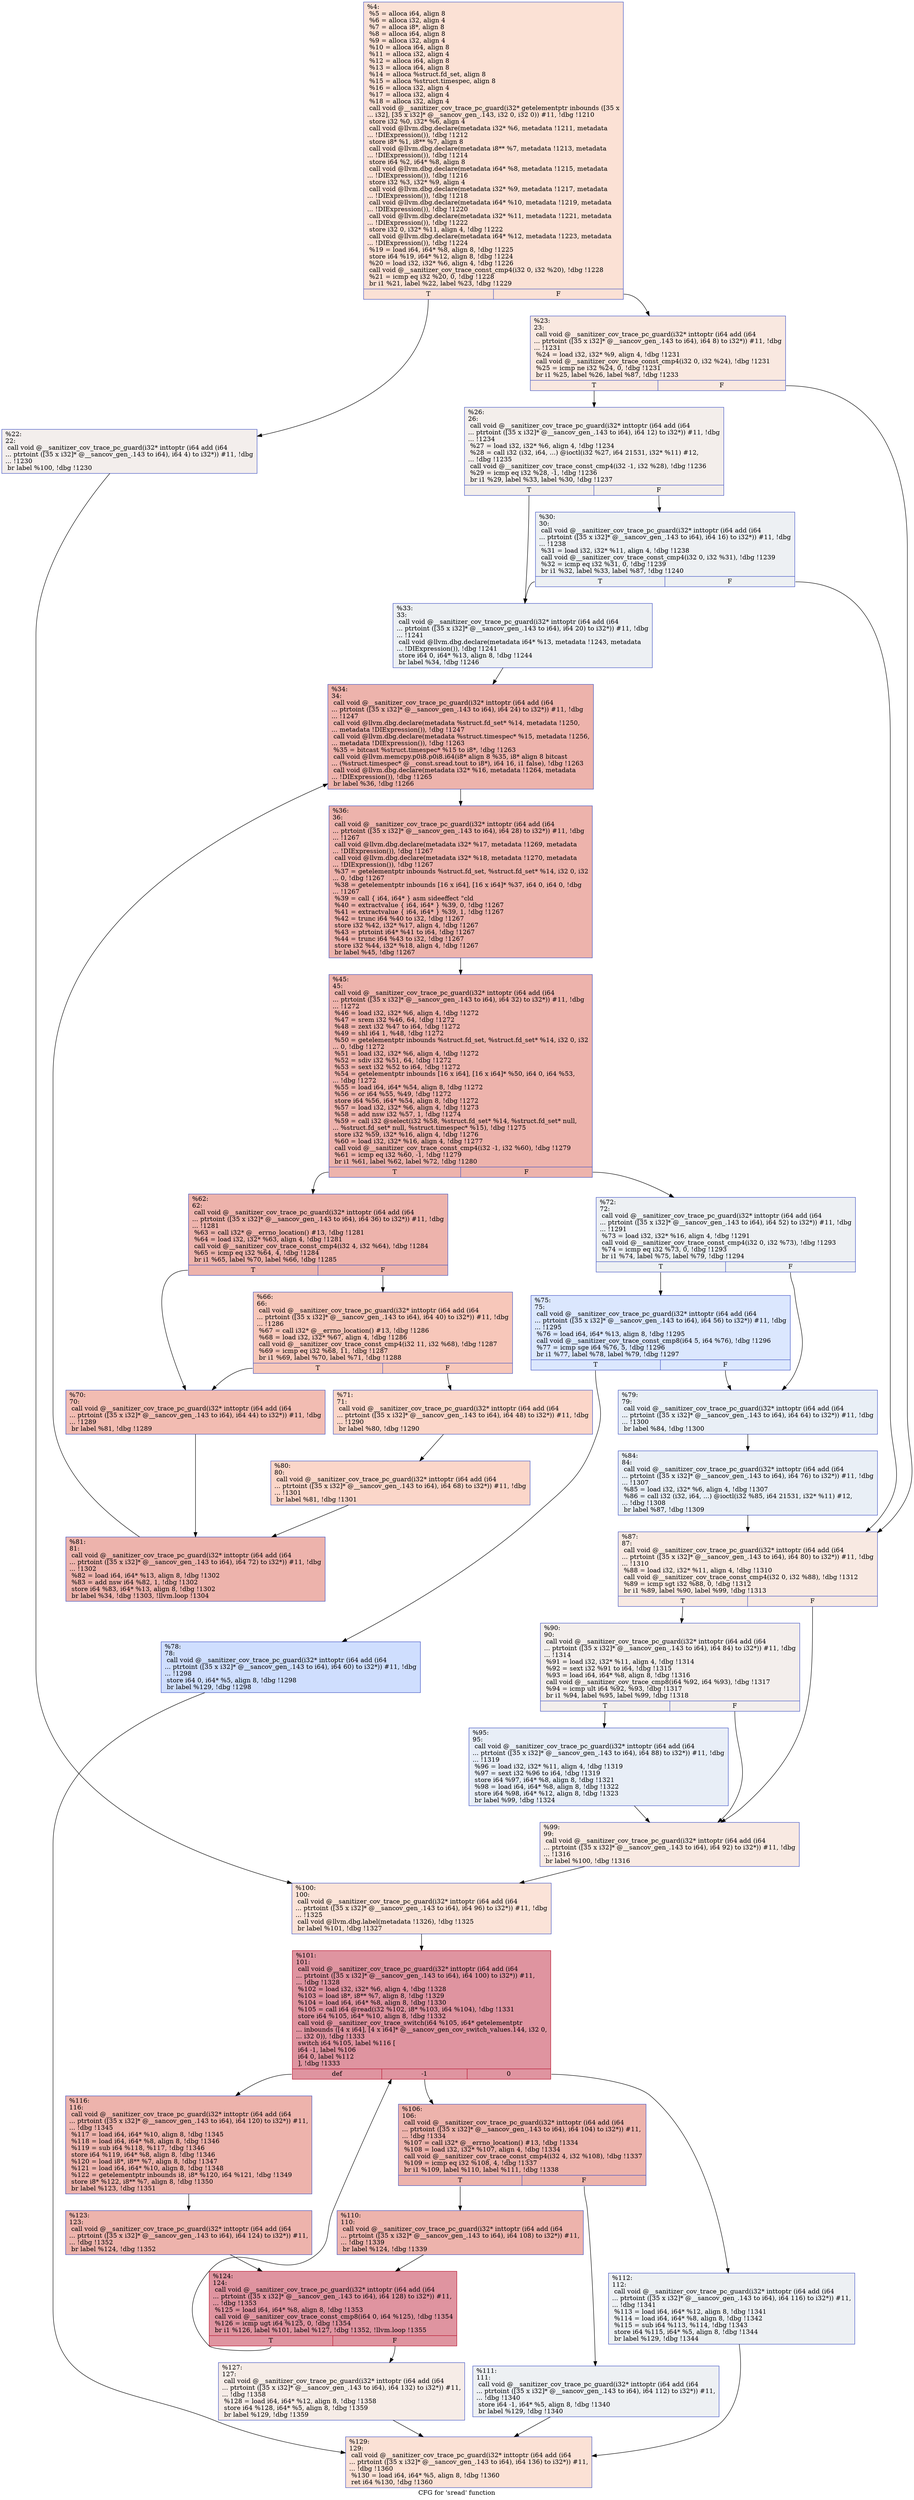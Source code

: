 digraph "CFG for 'sread' function" {
	label="CFG for 'sread' function";

	Node0x555555a7fbe0 [shape=record,color="#3d50c3ff", style=filled, fillcolor="#f7bca170",label="{%4:\l  %5 = alloca i64, align 8\l  %6 = alloca i32, align 4\l  %7 = alloca i8*, align 8\l  %8 = alloca i64, align 8\l  %9 = alloca i32, align 4\l  %10 = alloca i64, align 8\l  %11 = alloca i32, align 4\l  %12 = alloca i64, align 8\l  %13 = alloca i64, align 8\l  %14 = alloca %struct.fd_set, align 8\l  %15 = alloca %struct.timespec, align 8\l  %16 = alloca i32, align 4\l  %17 = alloca i32, align 4\l  %18 = alloca i32, align 4\l  call void @__sanitizer_cov_trace_pc_guard(i32* getelementptr inbounds ([35 x\l... i32], [35 x i32]* @__sancov_gen_.143, i32 0, i32 0)) #11, !dbg !1210\l  store i32 %0, i32* %6, align 4\l  call void @llvm.dbg.declare(metadata i32* %6, metadata !1211, metadata\l... !DIExpression()), !dbg !1212\l  store i8* %1, i8** %7, align 8\l  call void @llvm.dbg.declare(metadata i8** %7, metadata !1213, metadata\l... !DIExpression()), !dbg !1214\l  store i64 %2, i64* %8, align 8\l  call void @llvm.dbg.declare(metadata i64* %8, metadata !1215, metadata\l... !DIExpression()), !dbg !1216\l  store i32 %3, i32* %9, align 4\l  call void @llvm.dbg.declare(metadata i32* %9, metadata !1217, metadata\l... !DIExpression()), !dbg !1218\l  call void @llvm.dbg.declare(metadata i64* %10, metadata !1219, metadata\l... !DIExpression()), !dbg !1220\l  call void @llvm.dbg.declare(metadata i32* %11, metadata !1221, metadata\l... !DIExpression()), !dbg !1222\l  store i32 0, i32* %11, align 4, !dbg !1222\l  call void @llvm.dbg.declare(metadata i64* %12, metadata !1223, metadata\l... !DIExpression()), !dbg !1224\l  %19 = load i64, i64* %8, align 8, !dbg !1225\l  store i64 %19, i64* %12, align 8, !dbg !1224\l  %20 = load i32, i32* %6, align 4, !dbg !1226\l  call void @__sanitizer_cov_trace_const_cmp4(i32 0, i32 %20), !dbg !1228\l  %21 = icmp eq i32 %20, 0, !dbg !1228\l  br i1 %21, label %22, label %23, !dbg !1229\l|{<s0>T|<s1>F}}"];
	Node0x555555a7fbe0:s0 -> Node0x555555a7fe00;
	Node0x555555a7fbe0:s1 -> Node0x555555a7fe50;
	Node0x555555a7fe00 [shape=record,color="#3d50c3ff", style=filled, fillcolor="#e3d9d370",label="{%22:\l22:                                               \l  call void @__sanitizer_cov_trace_pc_guard(i32* inttoptr (i64 add (i64\l... ptrtoint ([35 x i32]* @__sancov_gen_.143 to i64), i64 4) to i32*)) #11, !dbg\l... !1230\l  br label %100, !dbg !1230\l}"];
	Node0x555555a7fe00 -> Node0x555555a80530;
	Node0x555555a7fe50 [shape=record,color="#3d50c3ff", style=filled, fillcolor="#f1ccb870",label="{%23:\l23:                                               \l  call void @__sanitizer_cov_trace_pc_guard(i32* inttoptr (i64 add (i64\l... ptrtoint ([35 x i32]* @__sancov_gen_.143 to i64), i64 8) to i32*)) #11, !dbg\l... !1231\l  %24 = load i32, i32* %9, align 4, !dbg !1231\l  call void @__sanitizer_cov_trace_const_cmp4(i32 0, i32 %24), !dbg !1231\l  %25 = icmp ne i32 %24, 0, !dbg !1231\l  br i1 %25, label %26, label %87, !dbg !1233\l|{<s0>T|<s1>F}}"];
	Node0x555555a7fe50:s0 -> Node0x555555a7fea0;
	Node0x555555a7fe50:s1 -> Node0x555555a803f0;
	Node0x555555a7fea0 [shape=record,color="#3d50c3ff", style=filled, fillcolor="#e5d8d170",label="{%26:\l26:                                               \l  call void @__sanitizer_cov_trace_pc_guard(i32* inttoptr (i64 add (i64\l... ptrtoint ([35 x i32]* @__sancov_gen_.143 to i64), i64 12) to i32*)) #11, !dbg\l... !1234\l  %27 = load i32, i32* %6, align 4, !dbg !1234\l  %28 = call i32 (i32, i64, ...) @ioctl(i32 %27, i64 21531, i32* %11) #12,\l... !dbg !1235\l  call void @__sanitizer_cov_trace_const_cmp4(i32 -1, i32 %28), !dbg !1236\l  %29 = icmp eq i32 %28, -1, !dbg !1236\l  br i1 %29, label %33, label %30, !dbg !1237\l|{<s0>T|<s1>F}}"];
	Node0x555555a7fea0:s0 -> Node0x555555a7ff40;
	Node0x555555a7fea0:s1 -> Node0x555555a7fef0;
	Node0x555555a7fef0 [shape=record,color="#3d50c3ff", style=filled, fillcolor="#d6dce470",label="{%30:\l30:                                               \l  call void @__sanitizer_cov_trace_pc_guard(i32* inttoptr (i64 add (i64\l... ptrtoint ([35 x i32]* @__sancov_gen_.143 to i64), i64 16) to i32*)) #11, !dbg\l... !1238\l  %31 = load i32, i32* %11, align 4, !dbg !1238\l  call void @__sanitizer_cov_trace_const_cmp4(i32 0, i32 %31), !dbg !1239\l  %32 = icmp eq i32 %31, 0, !dbg !1239\l  br i1 %32, label %33, label %87, !dbg !1240\l|{<s0>T|<s1>F}}"];
	Node0x555555a7fef0:s0 -> Node0x555555a7ff40;
	Node0x555555a7fef0:s1 -> Node0x555555a803f0;
	Node0x555555a7ff40 [shape=record,color="#3d50c3ff", style=filled, fillcolor="#d6dce470",label="{%33:\l33:                                               \l  call void @__sanitizer_cov_trace_pc_guard(i32* inttoptr (i64 add (i64\l... ptrtoint ([35 x i32]* @__sancov_gen_.143 to i64), i64 20) to i32*)) #11, !dbg\l... !1241\l  call void @llvm.dbg.declare(metadata i64* %13, metadata !1243, metadata\l... !DIExpression()), !dbg !1241\l  store i64 0, i64* %13, align 8, !dbg !1244\l  br label %34, !dbg !1246\l}"];
	Node0x555555a7ff40 -> Node0x555555a7ff90;
	Node0x555555a7ff90 [shape=record,color="#3d50c3ff", style=filled, fillcolor="#d6524470",label="{%34:\l34:                                               \l  call void @__sanitizer_cov_trace_pc_guard(i32* inttoptr (i64 add (i64\l... ptrtoint ([35 x i32]* @__sancov_gen_.143 to i64), i64 24) to i32*)) #11, !dbg\l... !1247\l  call void @llvm.dbg.declare(metadata %struct.fd_set* %14, metadata !1250,\l... metadata !DIExpression()), !dbg !1247\l  call void @llvm.dbg.declare(metadata %struct.timespec* %15, metadata !1256,\l... metadata !DIExpression()), !dbg !1263\l  %35 = bitcast %struct.timespec* %15 to i8*, !dbg !1263\l  call void @llvm.memcpy.p0i8.p0i8.i64(i8* align 8 %35, i8* align 8 bitcast\l... (%struct.timespec* @__const.sread.tout to i8*), i64 16, i1 false), !dbg !1263\l  call void @llvm.dbg.declare(metadata i32* %16, metadata !1264, metadata\l... !DIExpression()), !dbg !1265\l  br label %36, !dbg !1266\l}"];
	Node0x555555a7ff90 -> Node0x555555a7ffe0;
	Node0x555555a7ffe0 [shape=record,color="#3d50c3ff", style=filled, fillcolor="#d6524470",label="{%36:\l36:                                               \l  call void @__sanitizer_cov_trace_pc_guard(i32* inttoptr (i64 add (i64\l... ptrtoint ([35 x i32]* @__sancov_gen_.143 to i64), i64 28) to i32*)) #11, !dbg\l... !1267\l  call void @llvm.dbg.declare(metadata i32* %17, metadata !1269, metadata\l... !DIExpression()), !dbg !1267\l  call void @llvm.dbg.declare(metadata i32* %18, metadata !1270, metadata\l... !DIExpression()), !dbg !1267\l  %37 = getelementptr inbounds %struct.fd_set, %struct.fd_set* %14, i32 0, i32\l... 0, !dbg !1267\l  %38 = getelementptr inbounds [16 x i64], [16 x i64]* %37, i64 0, i64 0, !dbg\l... !1267\l  %39 = call \{ i64, i64* \} asm sideeffect \"cld\l  %40 = extractvalue \{ i64, i64* \} %39, 0, !dbg !1267\l  %41 = extractvalue \{ i64, i64* \} %39, 1, !dbg !1267\l  %42 = trunc i64 %40 to i32, !dbg !1267\l  store i32 %42, i32* %17, align 4, !dbg !1267\l  %43 = ptrtoint i64* %41 to i64, !dbg !1267\l  %44 = trunc i64 %43 to i32, !dbg !1267\l  store i32 %44, i32* %18, align 4, !dbg !1267\l  br label %45, !dbg !1267\l}"];
	Node0x555555a7ffe0 -> Node0x555555a80030;
	Node0x555555a80030 [shape=record,color="#3d50c3ff", style=filled, fillcolor="#d6524470",label="{%45:\l45:                                               \l  call void @__sanitizer_cov_trace_pc_guard(i32* inttoptr (i64 add (i64\l... ptrtoint ([35 x i32]* @__sancov_gen_.143 to i64), i64 32) to i32*)) #11, !dbg\l... !1272\l  %46 = load i32, i32* %6, align 4, !dbg !1272\l  %47 = srem i32 %46, 64, !dbg !1272\l  %48 = zext i32 %47 to i64, !dbg !1272\l  %49 = shl i64 1, %48, !dbg !1272\l  %50 = getelementptr inbounds %struct.fd_set, %struct.fd_set* %14, i32 0, i32\l... 0, !dbg !1272\l  %51 = load i32, i32* %6, align 4, !dbg !1272\l  %52 = sdiv i32 %51, 64, !dbg !1272\l  %53 = sext i32 %52 to i64, !dbg !1272\l  %54 = getelementptr inbounds [16 x i64], [16 x i64]* %50, i64 0, i64 %53,\l... !dbg !1272\l  %55 = load i64, i64* %54, align 8, !dbg !1272\l  %56 = or i64 %55, %49, !dbg !1272\l  store i64 %56, i64* %54, align 8, !dbg !1272\l  %57 = load i32, i32* %6, align 4, !dbg !1273\l  %58 = add nsw i32 %57, 1, !dbg !1274\l  %59 = call i32 @select(i32 %58, %struct.fd_set* %14, %struct.fd_set* null,\l... %struct.fd_set* null, %struct.timespec* %15), !dbg !1275\l  store i32 %59, i32* %16, align 4, !dbg !1276\l  %60 = load i32, i32* %16, align 4, !dbg !1277\l  call void @__sanitizer_cov_trace_const_cmp4(i32 -1, i32 %60), !dbg !1279\l  %61 = icmp eq i32 %60, -1, !dbg !1279\l  br i1 %61, label %62, label %72, !dbg !1280\l|{<s0>T|<s1>F}}"];
	Node0x555555a80030:s0 -> Node0x555555a80080;
	Node0x555555a80030:s1 -> Node0x555555a801c0;
	Node0x555555a80080 [shape=record,color="#3d50c3ff", style=filled, fillcolor="#d6524470",label="{%62:\l62:                                               \l  call void @__sanitizer_cov_trace_pc_guard(i32* inttoptr (i64 add (i64\l... ptrtoint ([35 x i32]* @__sancov_gen_.143 to i64), i64 36) to i32*)) #11, !dbg\l... !1281\l  %63 = call i32* @__errno_location() #13, !dbg !1281\l  %64 = load i32, i32* %63, align 4, !dbg !1281\l  call void @__sanitizer_cov_trace_const_cmp4(i32 4, i32 %64), !dbg !1284\l  %65 = icmp eq i32 %64, 4, !dbg !1284\l  br i1 %65, label %70, label %66, !dbg !1285\l|{<s0>T|<s1>F}}"];
	Node0x555555a80080:s0 -> Node0x555555a80120;
	Node0x555555a80080:s1 -> Node0x555555a800d0;
	Node0x555555a800d0 [shape=record,color="#3d50c3ff", style=filled, fillcolor="#ec7f6370",label="{%66:\l66:                                               \l  call void @__sanitizer_cov_trace_pc_guard(i32* inttoptr (i64 add (i64\l... ptrtoint ([35 x i32]* @__sancov_gen_.143 to i64), i64 40) to i32*)) #11, !dbg\l... !1286\l  %67 = call i32* @__errno_location() #13, !dbg !1286\l  %68 = load i32, i32* %67, align 4, !dbg !1286\l  call void @__sanitizer_cov_trace_const_cmp4(i32 11, i32 %68), !dbg !1287\l  %69 = icmp eq i32 %68, 11, !dbg !1287\l  br i1 %69, label %70, label %71, !dbg !1288\l|{<s0>T|<s1>F}}"];
	Node0x555555a800d0:s0 -> Node0x555555a80120;
	Node0x555555a800d0:s1 -> Node0x555555a80170;
	Node0x555555a80120 [shape=record,color="#3d50c3ff", style=filled, fillcolor="#e1675170",label="{%70:\l70:                                               \l  call void @__sanitizer_cov_trace_pc_guard(i32* inttoptr (i64 add (i64\l... ptrtoint ([35 x i32]* @__sancov_gen_.143 to i64), i64 44) to i32*)) #11, !dbg\l... !1289\l  br label %81, !dbg !1289\l}"];
	Node0x555555a80120 -> Node0x555555a80350;
	Node0x555555a80170 [shape=record,color="#3d50c3ff", style=filled, fillcolor="#f6a38570",label="{%71:\l71:                                               \l  call void @__sanitizer_cov_trace_pc_guard(i32* inttoptr (i64 add (i64\l... ptrtoint ([35 x i32]* @__sancov_gen_.143 to i64), i64 48) to i32*)) #11, !dbg\l... !1290\l  br label %80, !dbg !1290\l}"];
	Node0x555555a80170 -> Node0x555555a80300;
	Node0x555555a801c0 [shape=record,color="#3d50c3ff", style=filled, fillcolor="#d6dce470",label="{%72:\l72:                                               \l  call void @__sanitizer_cov_trace_pc_guard(i32* inttoptr (i64 add (i64\l... ptrtoint ([35 x i32]* @__sancov_gen_.143 to i64), i64 52) to i32*)) #11, !dbg\l... !1291\l  %73 = load i32, i32* %16, align 4, !dbg !1291\l  call void @__sanitizer_cov_trace_const_cmp4(i32 0, i32 %73), !dbg !1293\l  %74 = icmp eq i32 %73, 0, !dbg !1293\l  br i1 %74, label %75, label %79, !dbg !1294\l|{<s0>T|<s1>F}}"];
	Node0x555555a801c0:s0 -> Node0x555555a80210;
	Node0x555555a801c0:s1 -> Node0x555555a802b0;
	Node0x555555a80210 [shape=record,color="#3d50c3ff", style=filled, fillcolor="#aec9fc70",label="{%75:\l75:                                               \l  call void @__sanitizer_cov_trace_pc_guard(i32* inttoptr (i64 add (i64\l... ptrtoint ([35 x i32]* @__sancov_gen_.143 to i64), i64 56) to i32*)) #11, !dbg\l... !1295\l  %76 = load i64, i64* %13, align 8, !dbg !1295\l  call void @__sanitizer_cov_trace_const_cmp8(i64 5, i64 %76), !dbg !1296\l  %77 = icmp sge i64 %76, 5, !dbg !1296\l  br i1 %77, label %78, label %79, !dbg !1297\l|{<s0>T|<s1>F}}"];
	Node0x555555a80210:s0 -> Node0x555555a80260;
	Node0x555555a80210:s1 -> Node0x555555a802b0;
	Node0x555555a80260 [shape=record,color="#3d50c3ff", style=filled, fillcolor="#93b5fe70",label="{%78:\l78:                                               \l  call void @__sanitizer_cov_trace_pc_guard(i32* inttoptr (i64 add (i64\l... ptrtoint ([35 x i32]* @__sancov_gen_.143 to i64), i64 60) to i32*)) #11, !dbg\l... !1298\l  store i64 0, i64* %5, align 8, !dbg !1298\l  br label %129, !dbg !1298\l}"];
	Node0x555555a80260 -> Node0x555555a80850;
	Node0x555555a802b0 [shape=record,color="#3d50c3ff", style=filled, fillcolor="#cedaeb70",label="{%79:\l79:                                               \l  call void @__sanitizer_cov_trace_pc_guard(i32* inttoptr (i64 add (i64\l... ptrtoint ([35 x i32]* @__sancov_gen_.143 to i64), i64 64) to i32*)) #11, !dbg\l... !1300\l  br label %84, !dbg !1300\l}"];
	Node0x555555a802b0 -> Node0x555555a803a0;
	Node0x555555a80300 [shape=record,color="#3d50c3ff", style=filled, fillcolor="#f6a38570",label="{%80:\l80:                                               \l  call void @__sanitizer_cov_trace_pc_guard(i32* inttoptr (i64 add (i64\l... ptrtoint ([35 x i32]* @__sancov_gen_.143 to i64), i64 68) to i32*)) #11, !dbg\l... !1301\l  br label %81, !dbg !1301\l}"];
	Node0x555555a80300 -> Node0x555555a80350;
	Node0x555555a80350 [shape=record,color="#3d50c3ff", style=filled, fillcolor="#d6524470",label="{%81:\l81:                                               \l  call void @__sanitizer_cov_trace_pc_guard(i32* inttoptr (i64 add (i64\l... ptrtoint ([35 x i32]* @__sancov_gen_.143 to i64), i64 72) to i32*)) #11, !dbg\l... !1302\l  %82 = load i64, i64* %13, align 8, !dbg !1302\l  %83 = add nsw i64 %82, 1, !dbg !1302\l  store i64 %83, i64* %13, align 8, !dbg !1302\l  br label %34, !dbg !1303, !llvm.loop !1304\l}"];
	Node0x555555a80350 -> Node0x555555a7ff90;
	Node0x555555a803a0 [shape=record,color="#3d50c3ff", style=filled, fillcolor="#cedaeb70",label="{%84:\l84:                                               \l  call void @__sanitizer_cov_trace_pc_guard(i32* inttoptr (i64 add (i64\l... ptrtoint ([35 x i32]* @__sancov_gen_.143 to i64), i64 76) to i32*)) #11, !dbg\l... !1307\l  %85 = load i32, i32* %6, align 4, !dbg !1307\l  %86 = call i32 (i32, i64, ...) @ioctl(i32 %85, i64 21531, i32* %11) #12,\l... !dbg !1308\l  br label %87, !dbg !1309\l}"];
	Node0x555555a803a0 -> Node0x555555a803f0;
	Node0x555555a803f0 [shape=record,color="#3d50c3ff", style=filled, fillcolor="#efcebd70",label="{%87:\l87:                                               \l  call void @__sanitizer_cov_trace_pc_guard(i32* inttoptr (i64 add (i64\l... ptrtoint ([35 x i32]* @__sancov_gen_.143 to i64), i64 80) to i32*)) #11, !dbg\l... !1310\l  %88 = load i32, i32* %11, align 4, !dbg !1310\l  call void @__sanitizer_cov_trace_const_cmp4(i32 0, i32 %88), !dbg !1312\l  %89 = icmp sgt i32 %88, 0, !dbg !1312\l  br i1 %89, label %90, label %99, !dbg !1313\l|{<s0>T|<s1>F}}"];
	Node0x555555a803f0:s0 -> Node0x555555a80440;
	Node0x555555a803f0:s1 -> Node0x555555a804e0;
	Node0x555555a80440 [shape=record,color="#3d50c3ff", style=filled, fillcolor="#e3d9d370",label="{%90:\l90:                                               \l  call void @__sanitizer_cov_trace_pc_guard(i32* inttoptr (i64 add (i64\l... ptrtoint ([35 x i32]* @__sancov_gen_.143 to i64), i64 84) to i32*)) #11, !dbg\l... !1314\l  %91 = load i32, i32* %11, align 4, !dbg !1314\l  %92 = sext i32 %91 to i64, !dbg !1315\l  %93 = load i64, i64* %8, align 8, !dbg !1316\l  call void @__sanitizer_cov_trace_cmp8(i64 %92, i64 %93), !dbg !1317\l  %94 = icmp ult i64 %92, %93, !dbg !1317\l  br i1 %94, label %95, label %99, !dbg !1318\l|{<s0>T|<s1>F}}"];
	Node0x555555a80440:s0 -> Node0x555555a80490;
	Node0x555555a80440:s1 -> Node0x555555a804e0;
	Node0x555555a80490 [shape=record,color="#3d50c3ff", style=filled, fillcolor="#cbd8ee70",label="{%95:\l95:                                               \l  call void @__sanitizer_cov_trace_pc_guard(i32* inttoptr (i64 add (i64\l... ptrtoint ([35 x i32]* @__sancov_gen_.143 to i64), i64 88) to i32*)) #11, !dbg\l... !1319\l  %96 = load i32, i32* %11, align 4, !dbg !1319\l  %97 = sext i32 %96 to i64, !dbg !1319\l  store i64 %97, i64* %8, align 8, !dbg !1321\l  %98 = load i64, i64* %8, align 8, !dbg !1322\l  store i64 %98, i64* %12, align 8, !dbg !1323\l  br label %99, !dbg !1324\l}"];
	Node0x555555a80490 -> Node0x555555a804e0;
	Node0x555555a804e0 [shape=record,color="#3d50c3ff", style=filled, fillcolor="#efcebd70",label="{%99:\l99:                                               \l  call void @__sanitizer_cov_trace_pc_guard(i32* inttoptr (i64 add (i64\l... ptrtoint ([35 x i32]* @__sancov_gen_.143 to i64), i64 92) to i32*)) #11, !dbg\l... !1316\l  br label %100, !dbg !1316\l}"];
	Node0x555555a804e0 -> Node0x555555a80530;
	Node0x555555a80530 [shape=record,color="#3d50c3ff", style=filled, fillcolor="#f6bfa670",label="{%100:\l100:                                              \l  call void @__sanitizer_cov_trace_pc_guard(i32* inttoptr (i64 add (i64\l... ptrtoint ([35 x i32]* @__sancov_gen_.143 to i64), i64 96) to i32*)) #11, !dbg\l... !1325\l  call void @llvm.dbg.label(metadata !1326), !dbg !1325\l  br label %101, !dbg !1327\l}"];
	Node0x555555a80530 -> Node0x555555a80580;
	Node0x555555a80580 [shape=record,color="#b70d28ff", style=filled, fillcolor="#b70d2870",label="{%101:\l101:                                              \l  call void @__sanitizer_cov_trace_pc_guard(i32* inttoptr (i64 add (i64\l... ptrtoint ([35 x i32]* @__sancov_gen_.143 to i64), i64 100) to i32*)) #11,\l... !dbg !1328\l  %102 = load i32, i32* %6, align 4, !dbg !1328\l  %103 = load i8*, i8** %7, align 8, !dbg !1329\l  %104 = load i64, i64* %8, align 8, !dbg !1330\l  %105 = call i64 @read(i32 %102, i8* %103, i64 %104), !dbg !1331\l  store i64 %105, i64* %10, align 8, !dbg !1332\l  call void @__sanitizer_cov_trace_switch(i64 %105, i64* getelementptr\l... inbounds ([4 x i64], [4 x i64]* @__sancov_gen_cov_switch_values.144, i32 0,\l... i32 0)), !dbg !1333\l  switch i64 %105, label %116 [\l    i64 -1, label %106\l    i64 0, label %112\l  ], !dbg !1333\l|{<s0>def|<s1>-1|<s2>0}}"];
	Node0x555555a80580:s0 -> Node0x555555a80710;
	Node0x555555a80580:s1 -> Node0x555555a805d0;
	Node0x555555a80580:s2 -> Node0x555555a806c0;
	Node0x555555a805d0 [shape=record,color="#3d50c3ff", style=filled, fillcolor="#d6524470",label="{%106:\l106:                                              \l  call void @__sanitizer_cov_trace_pc_guard(i32* inttoptr (i64 add (i64\l... ptrtoint ([35 x i32]* @__sancov_gen_.143 to i64), i64 104) to i32*)) #11,\l... !dbg !1334\l  %107 = call i32* @__errno_location() #13, !dbg !1334\l  %108 = load i32, i32* %107, align 4, !dbg !1334\l  call void @__sanitizer_cov_trace_const_cmp4(i32 4, i32 %108), !dbg !1337\l  %109 = icmp eq i32 %108, 4, !dbg !1337\l  br i1 %109, label %110, label %111, !dbg !1338\l|{<s0>T|<s1>F}}"];
	Node0x555555a805d0:s0 -> Node0x555555a80620;
	Node0x555555a805d0:s1 -> Node0x555555a80670;
	Node0x555555a80620 [shape=record,color="#3d50c3ff", style=filled, fillcolor="#d6524470",label="{%110:\l110:                                              \l  call void @__sanitizer_cov_trace_pc_guard(i32* inttoptr (i64 add (i64\l... ptrtoint ([35 x i32]* @__sancov_gen_.143 to i64), i64 108) to i32*)) #11,\l... !dbg !1339\l  br label %124, !dbg !1339\l}"];
	Node0x555555a80620 -> Node0x555555a807b0;
	Node0x555555a80670 [shape=record,color="#3d50c3ff", style=filled, fillcolor="#d6dce470",label="{%111:\l111:                                              \l  call void @__sanitizer_cov_trace_pc_guard(i32* inttoptr (i64 add (i64\l... ptrtoint ([35 x i32]* @__sancov_gen_.143 to i64), i64 112) to i32*)) #11,\l... !dbg !1340\l  store i64 -1, i64* %5, align 8, !dbg !1340\l  br label %129, !dbg !1340\l}"];
	Node0x555555a80670 -> Node0x555555a80850;
	Node0x555555a806c0 [shape=record,color="#3d50c3ff", style=filled, fillcolor="#d6dce470",label="{%112:\l112:                                              \l  call void @__sanitizer_cov_trace_pc_guard(i32* inttoptr (i64 add (i64\l... ptrtoint ([35 x i32]* @__sancov_gen_.143 to i64), i64 116) to i32*)) #11,\l... !dbg !1341\l  %113 = load i64, i64* %12, align 8, !dbg !1341\l  %114 = load i64, i64* %8, align 8, !dbg !1342\l  %115 = sub i64 %113, %114, !dbg !1343\l  store i64 %115, i64* %5, align 8, !dbg !1344\l  br label %129, !dbg !1344\l}"];
	Node0x555555a806c0 -> Node0x555555a80850;
	Node0x555555a80710 [shape=record,color="#3d50c3ff", style=filled, fillcolor="#d6524470",label="{%116:\l116:                                              \l  call void @__sanitizer_cov_trace_pc_guard(i32* inttoptr (i64 add (i64\l... ptrtoint ([35 x i32]* @__sancov_gen_.143 to i64), i64 120) to i32*)) #11,\l... !dbg !1345\l  %117 = load i64, i64* %10, align 8, !dbg !1345\l  %118 = load i64, i64* %8, align 8, !dbg !1346\l  %119 = sub i64 %118, %117, !dbg !1346\l  store i64 %119, i64* %8, align 8, !dbg !1346\l  %120 = load i8*, i8** %7, align 8, !dbg !1347\l  %121 = load i64, i64* %10, align 8, !dbg !1348\l  %122 = getelementptr inbounds i8, i8* %120, i64 %121, !dbg !1349\l  store i8* %122, i8** %7, align 8, !dbg !1350\l  br label %123, !dbg !1351\l}"];
	Node0x555555a80710 -> Node0x555555a80760;
	Node0x555555a80760 [shape=record,color="#3d50c3ff", style=filled, fillcolor="#d6524470",label="{%123:\l123:                                              \l  call void @__sanitizer_cov_trace_pc_guard(i32* inttoptr (i64 add (i64\l... ptrtoint ([35 x i32]* @__sancov_gen_.143 to i64), i64 124) to i32*)) #11,\l... !dbg !1352\l  br label %124, !dbg !1352\l}"];
	Node0x555555a80760 -> Node0x555555a807b0;
	Node0x555555a807b0 [shape=record,color="#b70d28ff", style=filled, fillcolor="#b70d2870",label="{%124:\l124:                                              \l  call void @__sanitizer_cov_trace_pc_guard(i32* inttoptr (i64 add (i64\l... ptrtoint ([35 x i32]* @__sancov_gen_.143 to i64), i64 128) to i32*)) #11,\l... !dbg !1353\l  %125 = load i64, i64* %8, align 8, !dbg !1353\l  call void @__sanitizer_cov_trace_const_cmp8(i64 0, i64 %125), !dbg !1354\l  %126 = icmp ugt i64 %125, 0, !dbg !1354\l  br i1 %126, label %101, label %127, !dbg !1352, !llvm.loop !1355\l|{<s0>T|<s1>F}}"];
	Node0x555555a807b0:s0 -> Node0x555555a80580;
	Node0x555555a807b0:s1 -> Node0x555555a80800;
	Node0x555555a80800 [shape=record,color="#3d50c3ff", style=filled, fillcolor="#ead5c970",label="{%127:\l127:                                              \l  call void @__sanitizer_cov_trace_pc_guard(i32* inttoptr (i64 add (i64\l... ptrtoint ([35 x i32]* @__sancov_gen_.143 to i64), i64 132) to i32*)) #11,\l... !dbg !1358\l  %128 = load i64, i64* %12, align 8, !dbg !1358\l  store i64 %128, i64* %5, align 8, !dbg !1359\l  br label %129, !dbg !1359\l}"];
	Node0x555555a80800 -> Node0x555555a80850;
	Node0x555555a80850 [shape=record,color="#3d50c3ff", style=filled, fillcolor="#f7bca170",label="{%129:\l129:                                              \l  call void @__sanitizer_cov_trace_pc_guard(i32* inttoptr (i64 add (i64\l... ptrtoint ([35 x i32]* @__sancov_gen_.143 to i64), i64 136) to i32*)) #11,\l... !dbg !1360\l  %130 = load i64, i64* %5, align 8, !dbg !1360\l  ret i64 %130, !dbg !1360\l}"];
}
